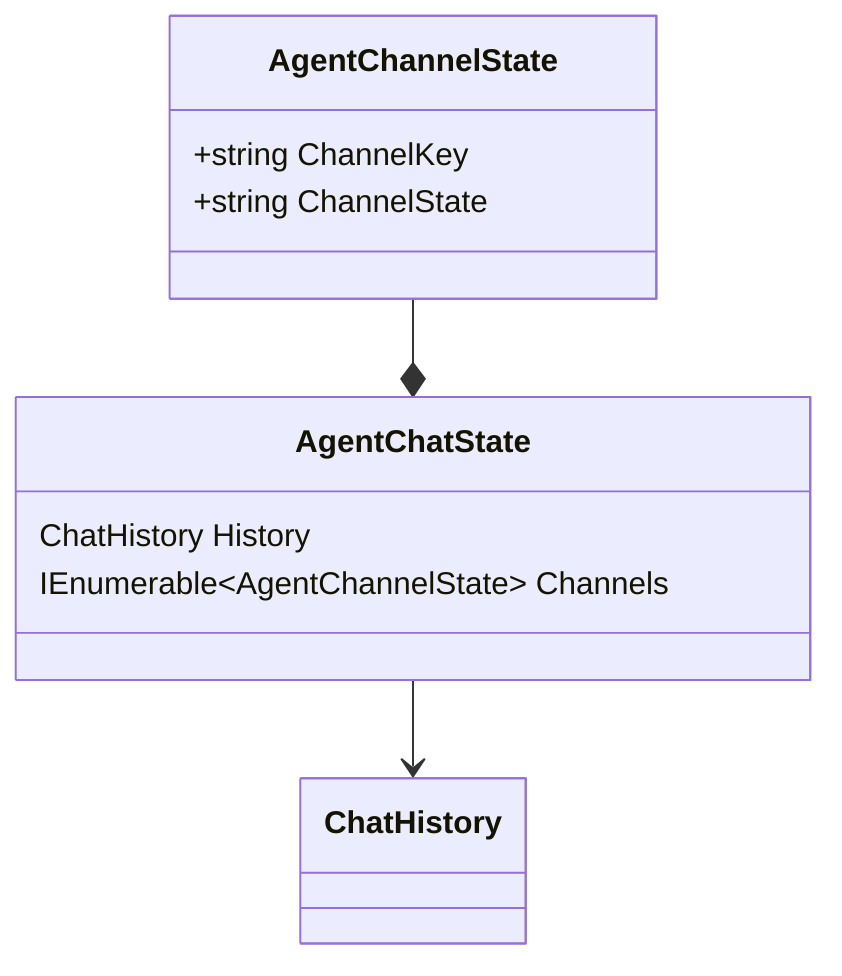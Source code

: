 classDiagram

    ChatHistory

    AgentChatState --> ChatHistory
    AgentChannelState --* AgentChatState
    class AgentChatState {
        ChatHistory History
        IEnumerable~AgentChannelState~ Channels
    }

    class AgentChannelState {
        +string ChannelKey
        +string ChannelState
    }